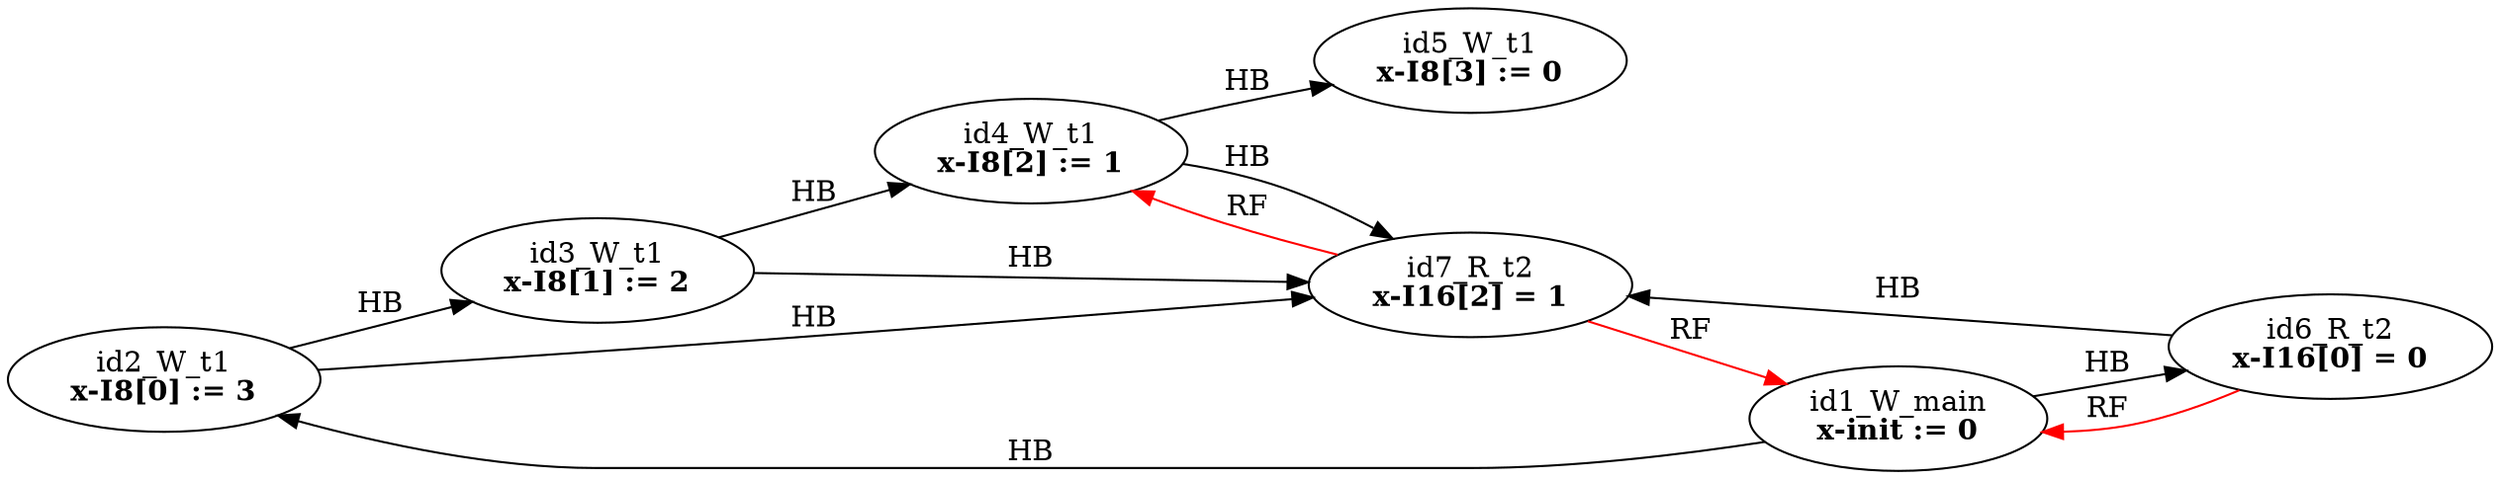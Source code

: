 digraph memory_model {
rankdir=LR;
splines=true; esep=0.5;
id2_W_t1 -> id3_W_t1 [label = "HB", color="black"];
id3_W_t1 -> id4_W_t1 [label = "HB", color="black"];
id4_W_t1 -> id5_W_t1 [label = "HB", color="black"];
id6_R_t2 -> id7_R_t2 [label = "HB", color="black"];
id1_W_main -> id2_W_t1 [label = "HB", color="black"];
id1_W_main -> id6_R_t2 [label = "HB", color="black"];
id2_W_t1 -> id7_R_t2 [label = "HB", color="black"];
id3_W_t1 -> id7_R_t2 [label = "HB", color="black"];
id4_W_t1 -> id7_R_t2 [label = "HB", color="black"];
id6_R_t2 -> id1_W_main [label = "RF", color="red"];
id7_R_t2 -> id1_W_main [label = "RF", color="red"];
id7_R_t2 -> id4_W_t1 [label = "RF", color="red"];
id1_W_main [label=<id1_W_main<br/><B>x-init := 0</B>>, pos="2.5,8!"]
id2_W_t1 [label=<id2_W_t1<br/><B>x-I8[0] := 3</B>>, pos="0,6!"]
id3_W_t1 [label=<id3_W_t1<br/><B>x-I8[1] := 2</B>>, pos="0,4!"]
id4_W_t1 [label=<id4_W_t1<br/><B>x-I8[2] := 1</B>>, pos="0,2!"]
id5_W_t1 [label=<id5_W_t1<br/><B>x-I8[3] := 0</B>>, pos="0,0!"]
id6_R_t2 [label=<id6_R_t2<br/><B>x-I16[0] = 0</B>>, pos="5,6!"]
id7_R_t2 [label=<id7_R_t2<br/><B>x-I16[2] = 1</B>>, pos="5,4!"]
}